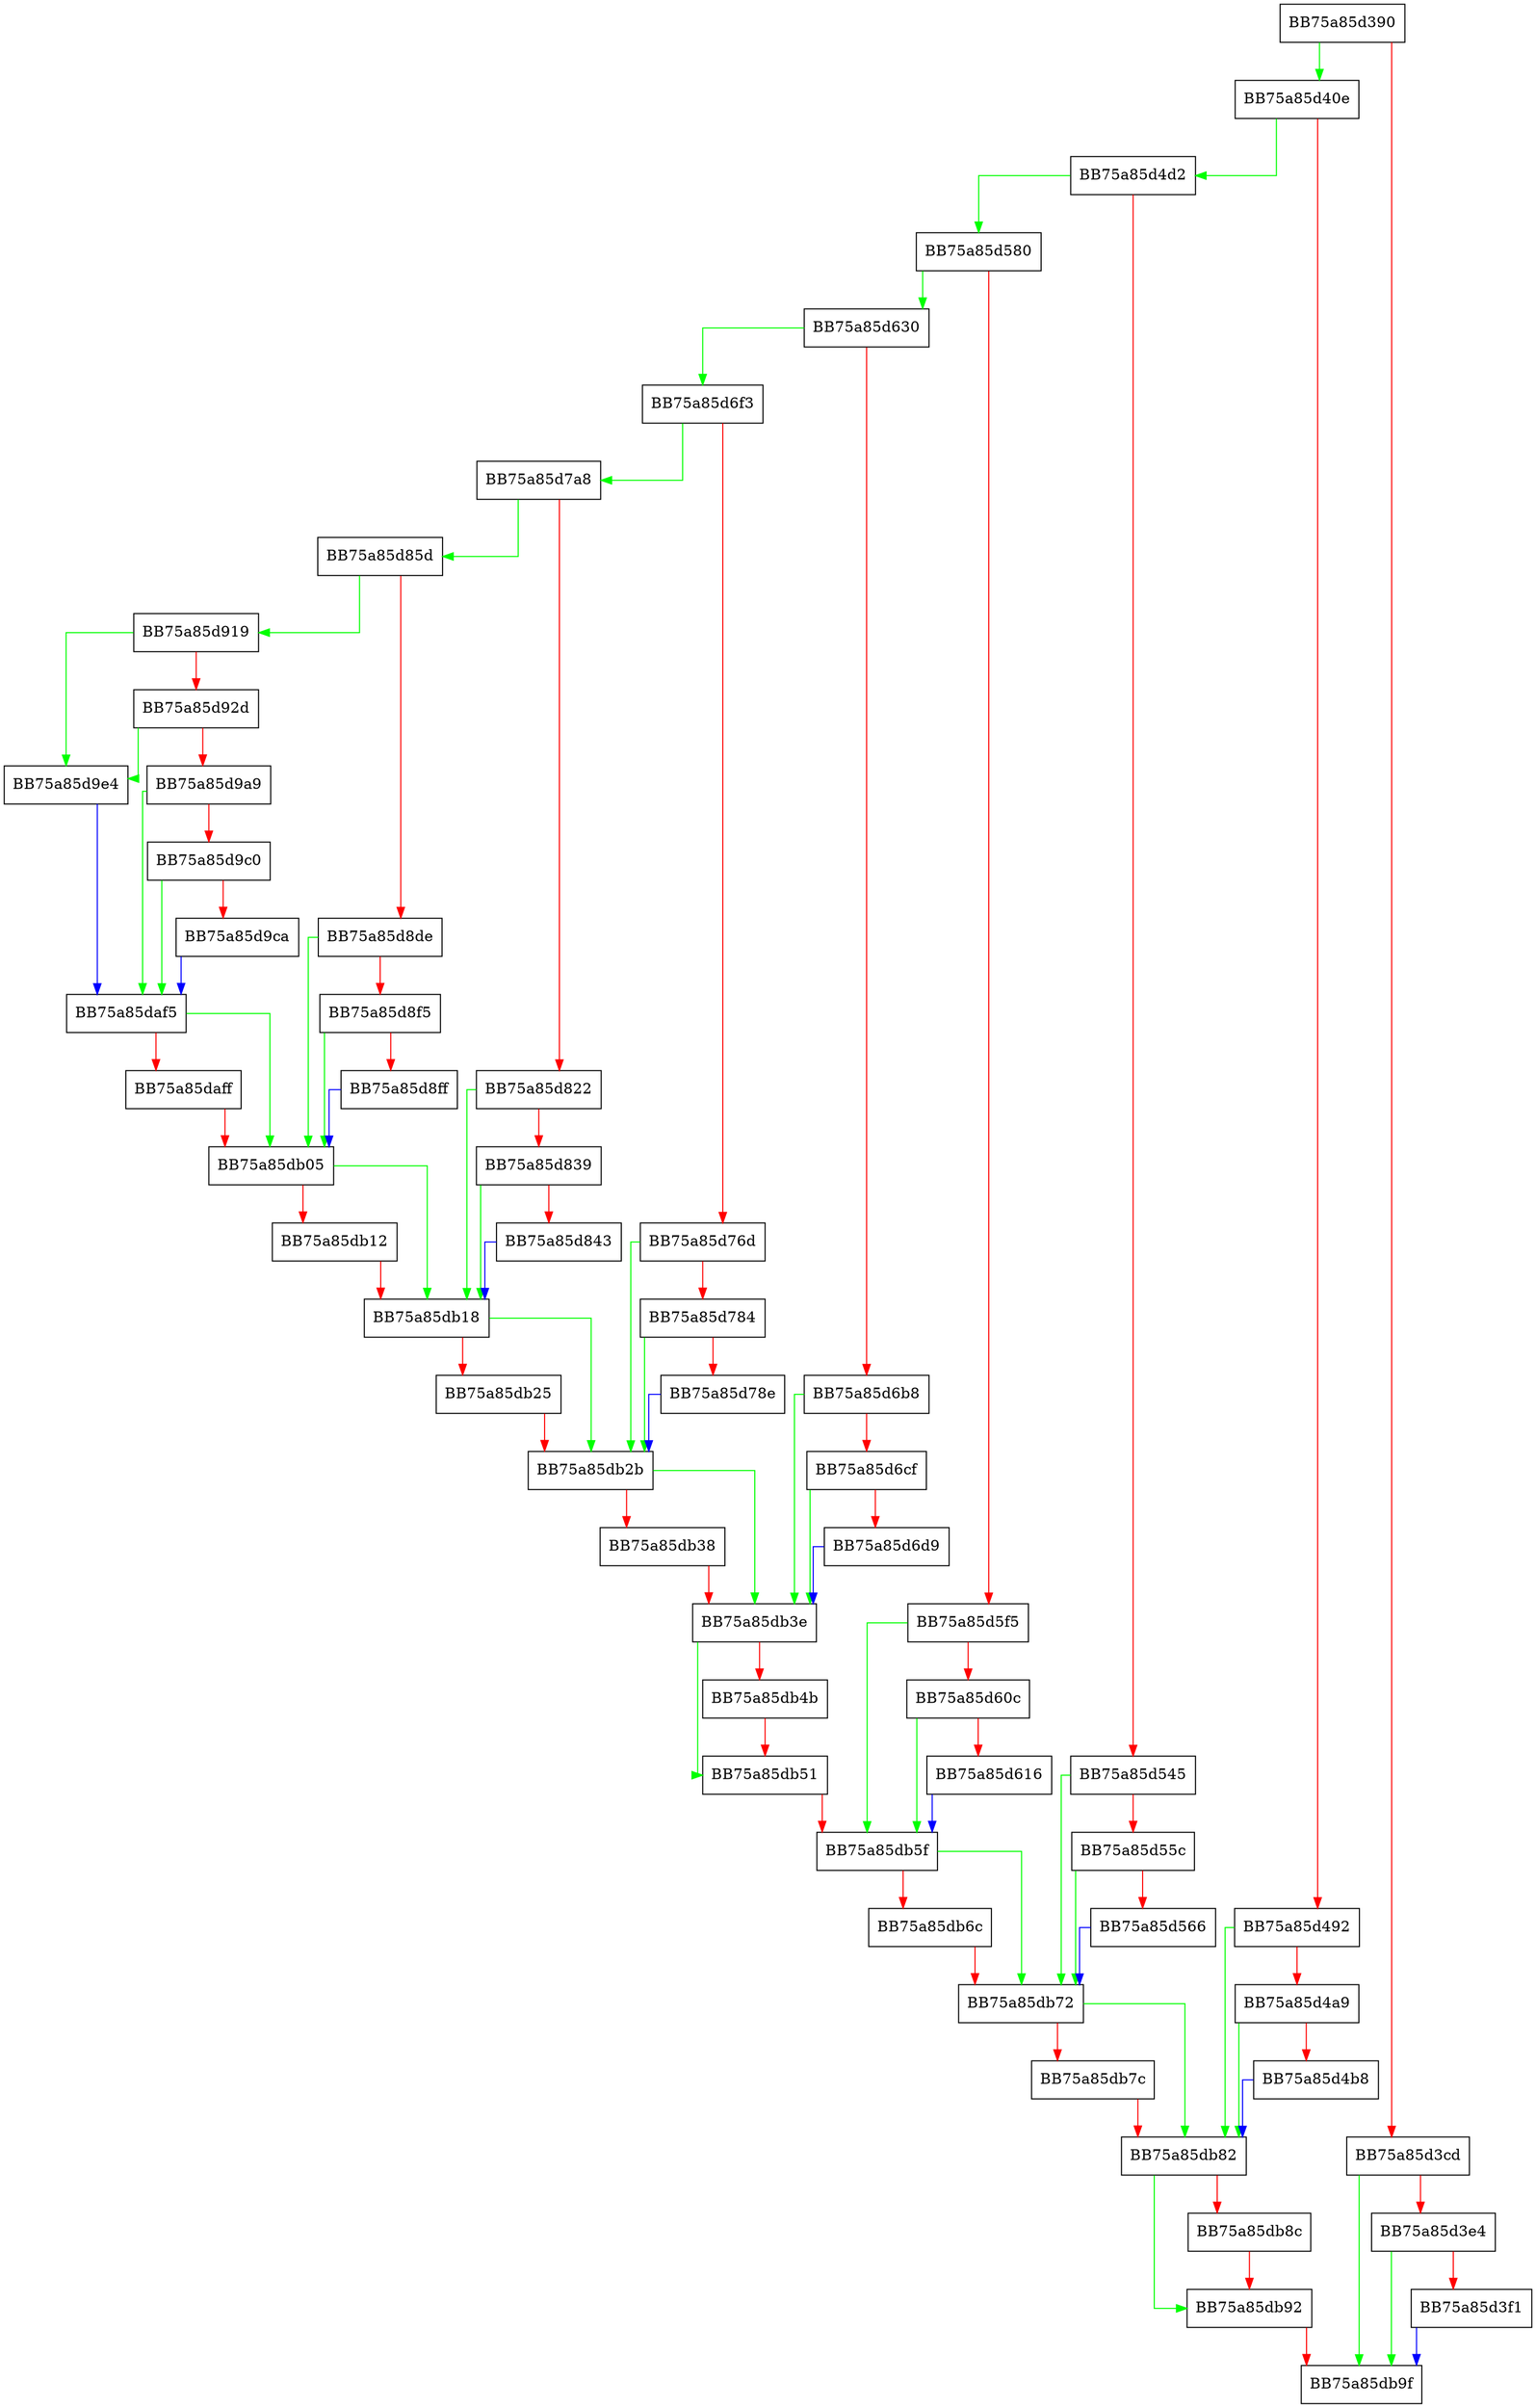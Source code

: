 digraph ProcessPasswordEvent {
  node [shape="box"];
  graph [splines=ortho];
  BB75a85d390 -> BB75a85d40e [color="green"];
  BB75a85d390 -> BB75a85d3cd [color="red"];
  BB75a85d3cd -> BB75a85db9f [color="green"];
  BB75a85d3cd -> BB75a85d3e4 [color="red"];
  BB75a85d3e4 -> BB75a85db9f [color="green"];
  BB75a85d3e4 -> BB75a85d3f1 [color="red"];
  BB75a85d3f1 -> BB75a85db9f [color="blue"];
  BB75a85d40e -> BB75a85d4d2 [color="green"];
  BB75a85d40e -> BB75a85d492 [color="red"];
  BB75a85d492 -> BB75a85db82 [color="green"];
  BB75a85d492 -> BB75a85d4a9 [color="red"];
  BB75a85d4a9 -> BB75a85db82 [color="green"];
  BB75a85d4a9 -> BB75a85d4b8 [color="red"];
  BB75a85d4b8 -> BB75a85db82 [color="blue"];
  BB75a85d4d2 -> BB75a85d580 [color="green"];
  BB75a85d4d2 -> BB75a85d545 [color="red"];
  BB75a85d545 -> BB75a85db72 [color="green"];
  BB75a85d545 -> BB75a85d55c [color="red"];
  BB75a85d55c -> BB75a85db72 [color="green"];
  BB75a85d55c -> BB75a85d566 [color="red"];
  BB75a85d566 -> BB75a85db72 [color="blue"];
  BB75a85d580 -> BB75a85d630 [color="green"];
  BB75a85d580 -> BB75a85d5f5 [color="red"];
  BB75a85d5f5 -> BB75a85db5f [color="green"];
  BB75a85d5f5 -> BB75a85d60c [color="red"];
  BB75a85d60c -> BB75a85db5f [color="green"];
  BB75a85d60c -> BB75a85d616 [color="red"];
  BB75a85d616 -> BB75a85db5f [color="blue"];
  BB75a85d630 -> BB75a85d6f3 [color="green"];
  BB75a85d630 -> BB75a85d6b8 [color="red"];
  BB75a85d6b8 -> BB75a85db3e [color="green"];
  BB75a85d6b8 -> BB75a85d6cf [color="red"];
  BB75a85d6cf -> BB75a85db3e [color="green"];
  BB75a85d6cf -> BB75a85d6d9 [color="red"];
  BB75a85d6d9 -> BB75a85db3e [color="blue"];
  BB75a85d6f3 -> BB75a85d7a8 [color="green"];
  BB75a85d6f3 -> BB75a85d76d [color="red"];
  BB75a85d76d -> BB75a85db2b [color="green"];
  BB75a85d76d -> BB75a85d784 [color="red"];
  BB75a85d784 -> BB75a85db2b [color="green"];
  BB75a85d784 -> BB75a85d78e [color="red"];
  BB75a85d78e -> BB75a85db2b [color="blue"];
  BB75a85d7a8 -> BB75a85d85d [color="green"];
  BB75a85d7a8 -> BB75a85d822 [color="red"];
  BB75a85d822 -> BB75a85db18 [color="green"];
  BB75a85d822 -> BB75a85d839 [color="red"];
  BB75a85d839 -> BB75a85db18 [color="green"];
  BB75a85d839 -> BB75a85d843 [color="red"];
  BB75a85d843 -> BB75a85db18 [color="blue"];
  BB75a85d85d -> BB75a85d919 [color="green"];
  BB75a85d85d -> BB75a85d8de [color="red"];
  BB75a85d8de -> BB75a85db05 [color="green"];
  BB75a85d8de -> BB75a85d8f5 [color="red"];
  BB75a85d8f5 -> BB75a85db05 [color="green"];
  BB75a85d8f5 -> BB75a85d8ff [color="red"];
  BB75a85d8ff -> BB75a85db05 [color="blue"];
  BB75a85d919 -> BB75a85d9e4 [color="green"];
  BB75a85d919 -> BB75a85d92d [color="red"];
  BB75a85d92d -> BB75a85d9e4 [color="green"];
  BB75a85d92d -> BB75a85d9a9 [color="red"];
  BB75a85d9a9 -> BB75a85daf5 [color="green"];
  BB75a85d9a9 -> BB75a85d9c0 [color="red"];
  BB75a85d9c0 -> BB75a85daf5 [color="green"];
  BB75a85d9c0 -> BB75a85d9ca [color="red"];
  BB75a85d9ca -> BB75a85daf5 [color="blue"];
  BB75a85d9e4 -> BB75a85daf5 [color="blue"];
  BB75a85daf5 -> BB75a85db05 [color="green"];
  BB75a85daf5 -> BB75a85daff [color="red"];
  BB75a85daff -> BB75a85db05 [color="red"];
  BB75a85db05 -> BB75a85db18 [color="green"];
  BB75a85db05 -> BB75a85db12 [color="red"];
  BB75a85db12 -> BB75a85db18 [color="red"];
  BB75a85db18 -> BB75a85db2b [color="green"];
  BB75a85db18 -> BB75a85db25 [color="red"];
  BB75a85db25 -> BB75a85db2b [color="red"];
  BB75a85db2b -> BB75a85db3e [color="green"];
  BB75a85db2b -> BB75a85db38 [color="red"];
  BB75a85db38 -> BB75a85db3e [color="red"];
  BB75a85db3e -> BB75a85db51 [color="green"];
  BB75a85db3e -> BB75a85db4b [color="red"];
  BB75a85db4b -> BB75a85db51 [color="red"];
  BB75a85db51 -> BB75a85db5f [color="red"];
  BB75a85db5f -> BB75a85db72 [color="green"];
  BB75a85db5f -> BB75a85db6c [color="red"];
  BB75a85db6c -> BB75a85db72 [color="red"];
  BB75a85db72 -> BB75a85db82 [color="green"];
  BB75a85db72 -> BB75a85db7c [color="red"];
  BB75a85db7c -> BB75a85db82 [color="red"];
  BB75a85db82 -> BB75a85db92 [color="green"];
  BB75a85db82 -> BB75a85db8c [color="red"];
  BB75a85db8c -> BB75a85db92 [color="red"];
  BB75a85db92 -> BB75a85db9f [color="red"];
}